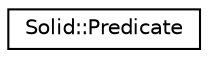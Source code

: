 digraph "Graphical Class Hierarchy"
{
  edge [fontname="Helvetica",fontsize="10",labelfontname="Helvetica",labelfontsize="10"];
  node [fontname="Helvetica",fontsize="10",shape=record];
  rankdir="LR";
  Node0 [label="Solid::Predicate",height=0.2,width=0.4,color="black", fillcolor="white", style="filled",URL="$classSolid_1_1Predicate.html",tooltip="This class implements predicates for devices. "];
}
